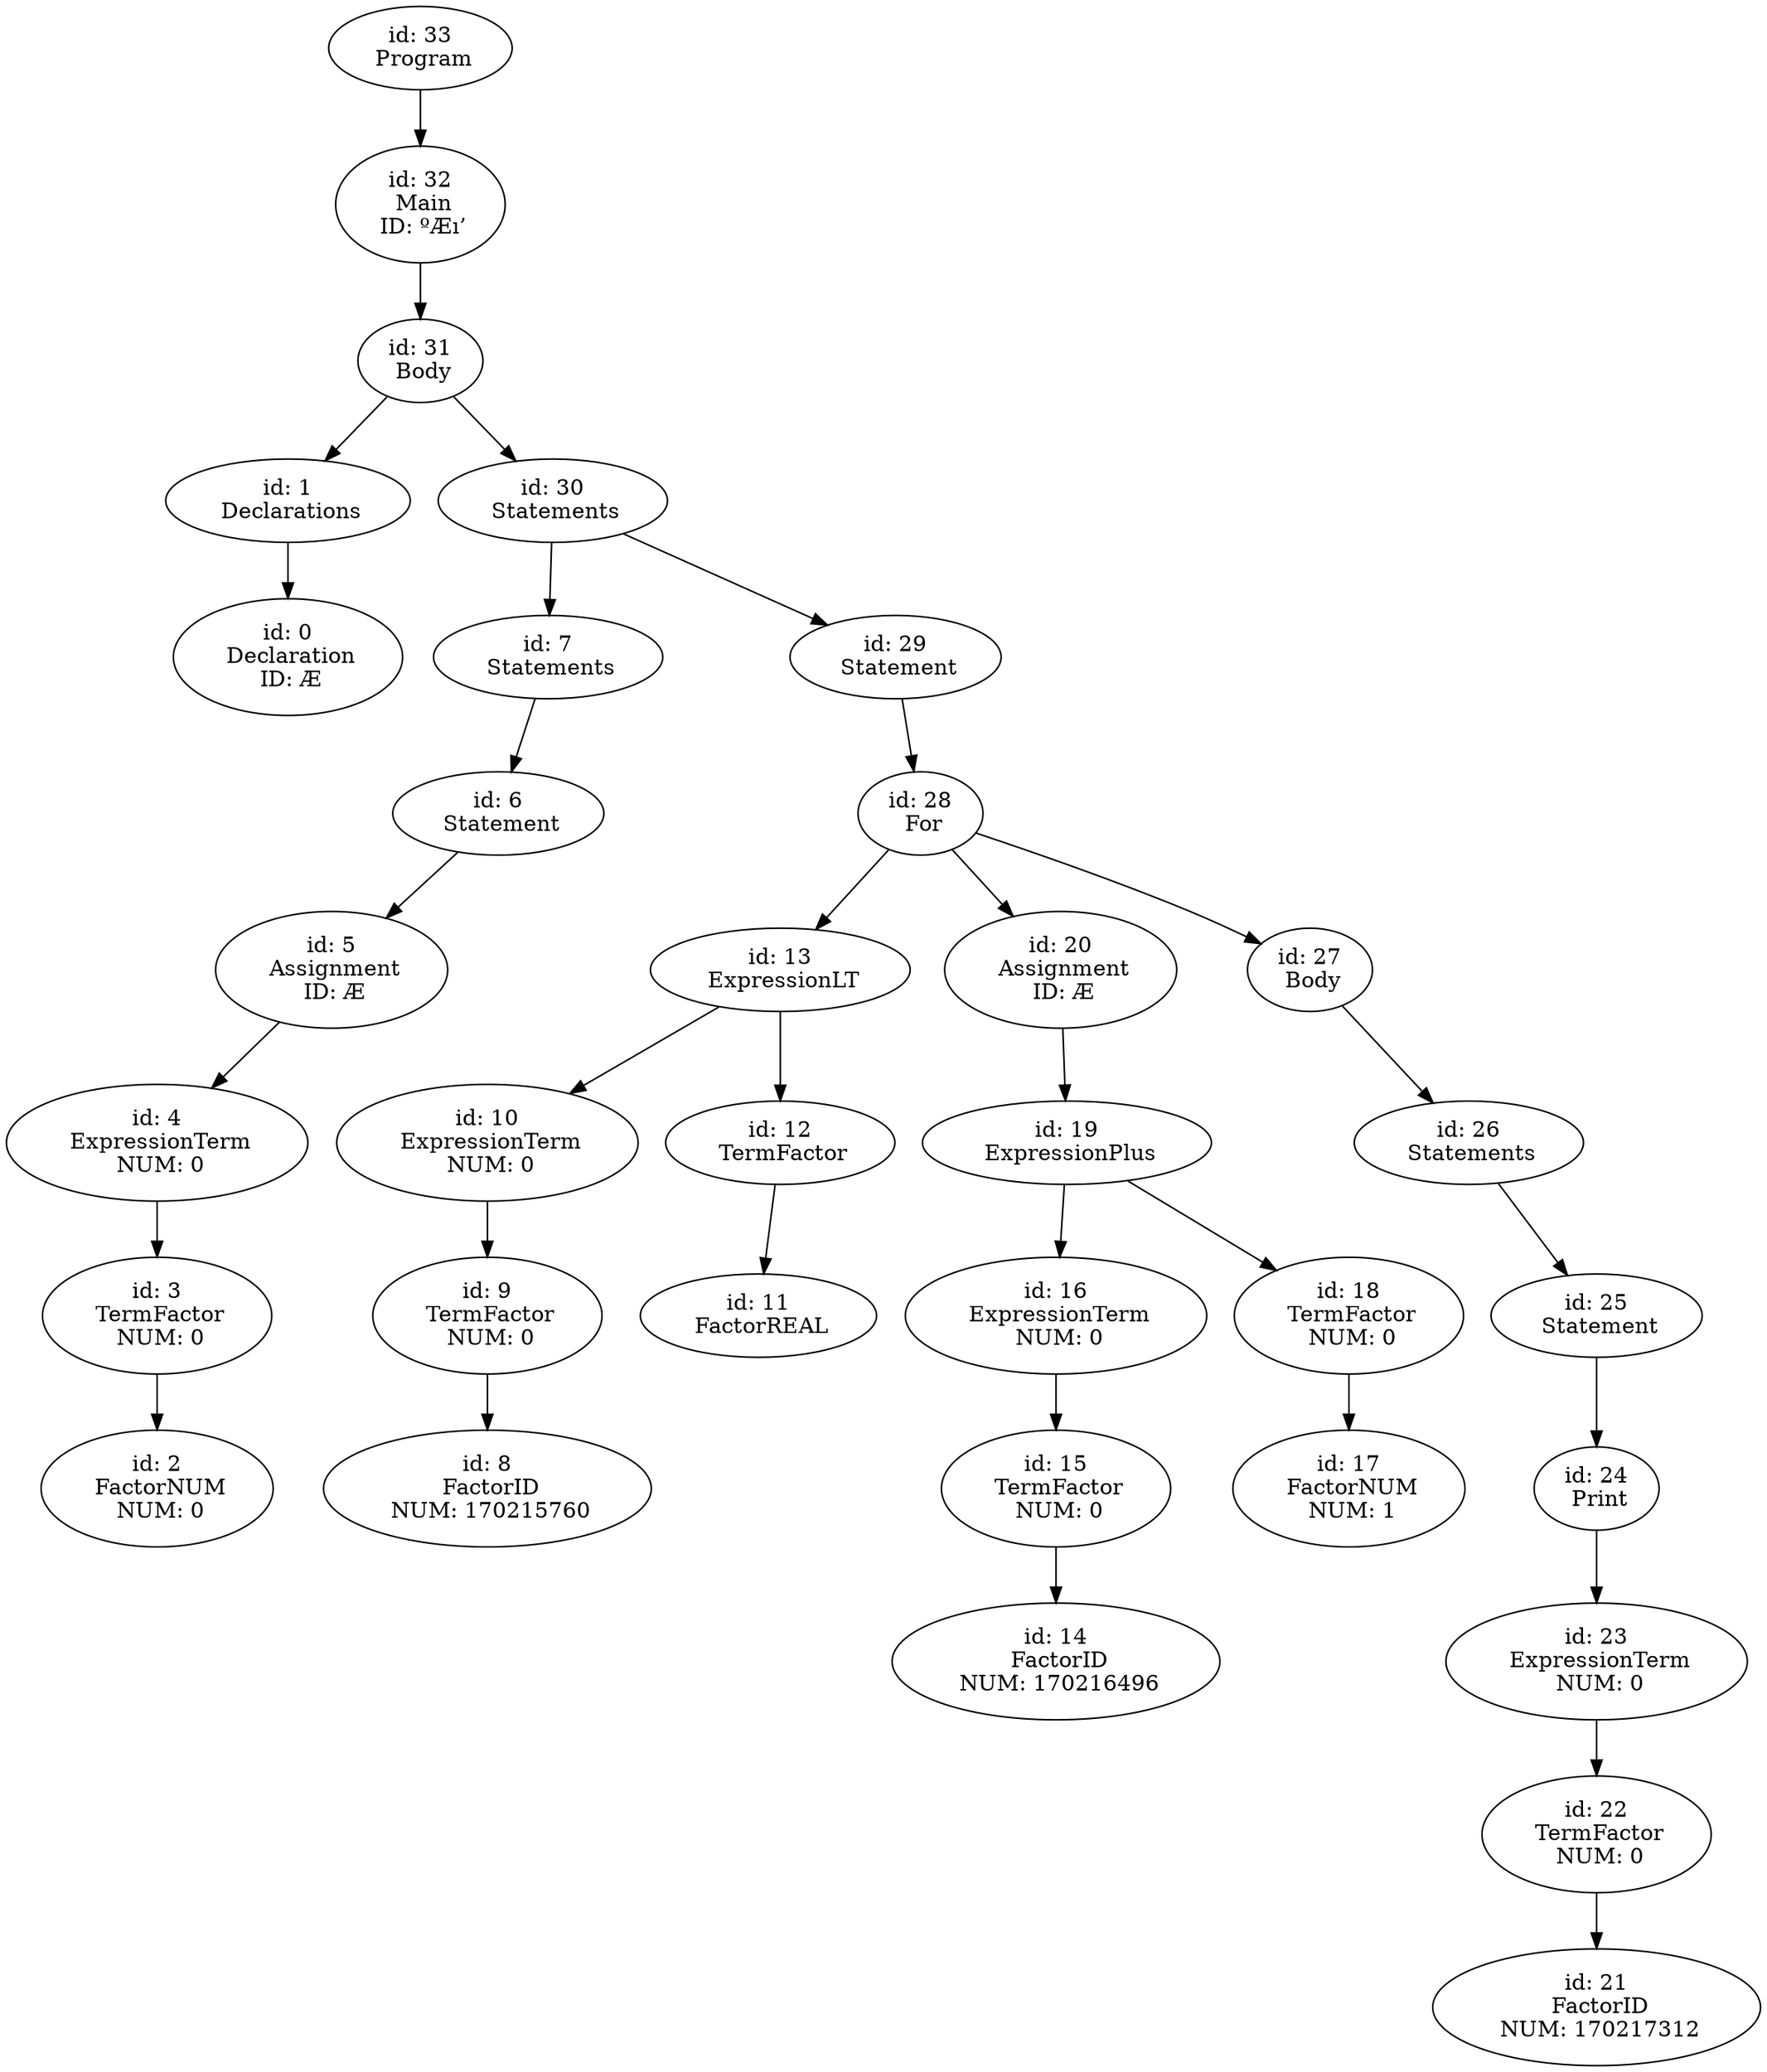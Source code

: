 digraph ast {
n33 [label="id: 33
 Program"];
n33 -> n32;
n32 [label="id: 32
 Main
 ID: ºÆı’"];
n32 -> n31;
n31 [label="id: 31
 Body"];
n31 -> n1;
n1 [label="id: 1
 Declarations"];
n1 -> n0;
n0 [label="id: 0
 Declaration
 ID: Æ"];
n31 -> n30;
n30 [label="id: 30
 Statements"];
n30 -> n7;
n7 [label="id: 7
 Statements"];
n7 -> n6;
n6 [label="id: 6
 Statement"];
n6 -> n5;
n5 [label="id: 5
 Assignment
 ID: Æ"];
n5 -> n4;
n4 [label="id: 4
 ExpressionTerm
 NUM: 0"];
n4 -> n3;
n3 [label="id: 3
 TermFactor
 NUM: 0"];
n3 -> n2;
n2 [label="id: 2
 FactorNUM
 NUM: 0"];
n30 -> n29;
n29 [label="id: 29
 Statement"];
n29 -> n28;
n28 [label="id: 28
 For"];
n28 -> n13;
n13 [label="id: 13
 ExpressionLT"];
n13 -> n10;
n10 [label="id: 10
 ExpressionTerm
 NUM: 0"];
n10 -> n9;
n9 [label="id: 9
 TermFactor
 NUM: 0"];
n9 -> n8;
n8 [label="id: 8
 FactorID
 NUM: 170215760"];
n13 -> n12;
n12 [label="id: 12
 TermFactor"];
n12 -> n11;
n11 [label="id: 11
 FactorREAL"];
n28 -> n20;
n20 [label="id: 20
 Assignment
 ID: Æ"];
n20 -> n19;
n19 [label="id: 19
 ExpressionPlus"];
n19 -> n16;
n16 [label="id: 16
 ExpressionTerm
 NUM: 0"];
n16 -> n15;
n15 [label="id: 15
 TermFactor
 NUM: 0"];
n15 -> n14;
n14 [label="id: 14
 FactorID
 NUM: 170216496"];
n19 -> n18;
n18 [label="id: 18
 TermFactor
 NUM: 0"];
n18 -> n17;
n17 [label="id: 17
 FactorNUM
 NUM: 1"];
n28 -> n27;
n27 [label="id: 27
 Body"];
n27 -> n26;
n26 [label="id: 26
 Statements"];
n26 -> n25;
n25 [label="id: 25
 Statement"];
n25 -> n24;
n24 [label="id: 24
 Print"];
n24 -> n23;
n23 [label="id: 23
 ExpressionTerm
 NUM: 0"];
n23 -> n22;
n22 [label="id: 22
 TermFactor
 NUM: 0"];
n22 -> n21;
n21 [label="id: 21
 FactorID
 NUM: 170217312"];
}

